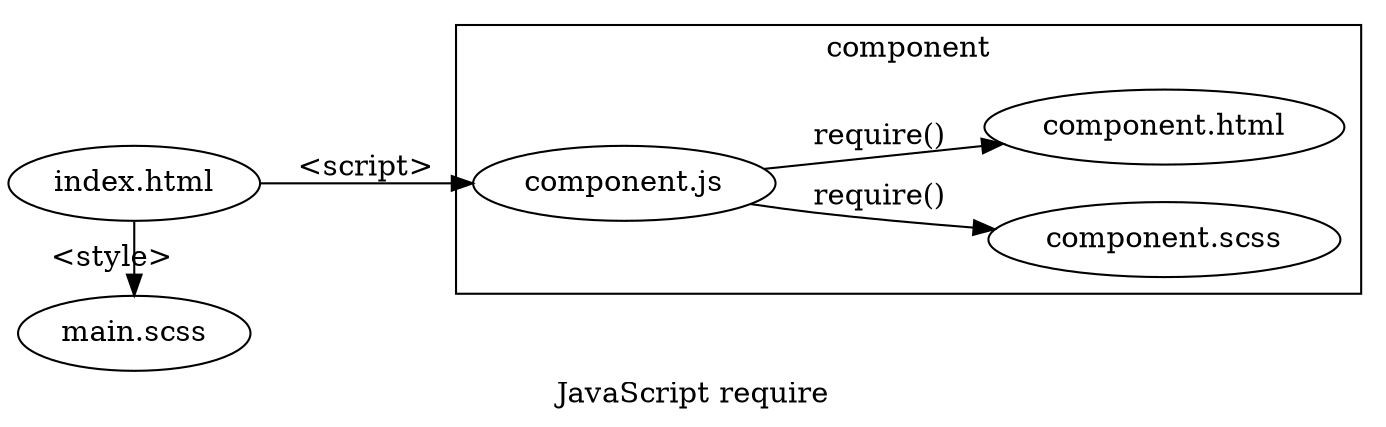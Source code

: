 digraph {
    label = "JavaScript require";
    graph[rankdir=LR];

    subgraph "clusterComponent" {
        label = "component";
        "component.scss";
        "component.js";
        "component.scss";
        "component.html";
    }

    "index.html" -> "main.scss"[label="<style>"];
    "index.html" -> "component.js"[label="<script>"];
    "component.js" -> "component.scss"[label="require()"];
    "component.js" -> "component.html"[label="require()"];

    //{ rank=same; "index.html" "component.js" "component.html"}
    { rank=same; "index.html" "main.scss"}
}
